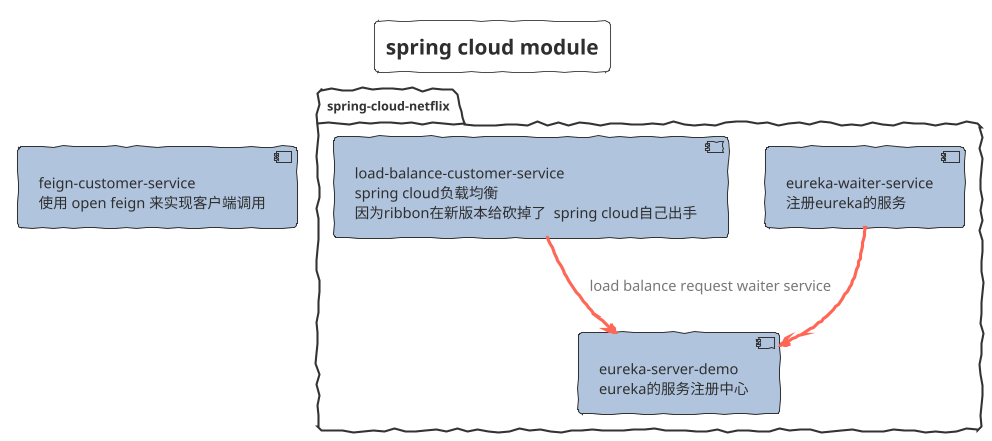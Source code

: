 @startuml SPRING_CLOUD_STUDY_MODULE
!theme sketchy-outline
title spring cloud module
skinparam interface {
}
skinparam component {
   backgroundColor LightSteelBlue
   FontSize 14
   ArrowFontSize 14
   ArrowFontColor #777777
   ArrowColor #FF6655
}
package "spring-cloud-netflix"{
   component esd[
   eureka-server-demo
   eureka的服务注册中心
   ]

   component ews[
   eureka-waiter-service
   注册eureka的服务
   ]
   component lbcs[
   load-balance-customer-service
   spring cloud负载均衡
   因为ribbon在新版本给砍掉了  spring cloud自己出手
   ]
   ews --> esd
   lbcs --> esd:load balance request waiter service
}
component fcs[
   feign-customer-service
   使用 open feign 来实现客户端调用
]
@enduml
